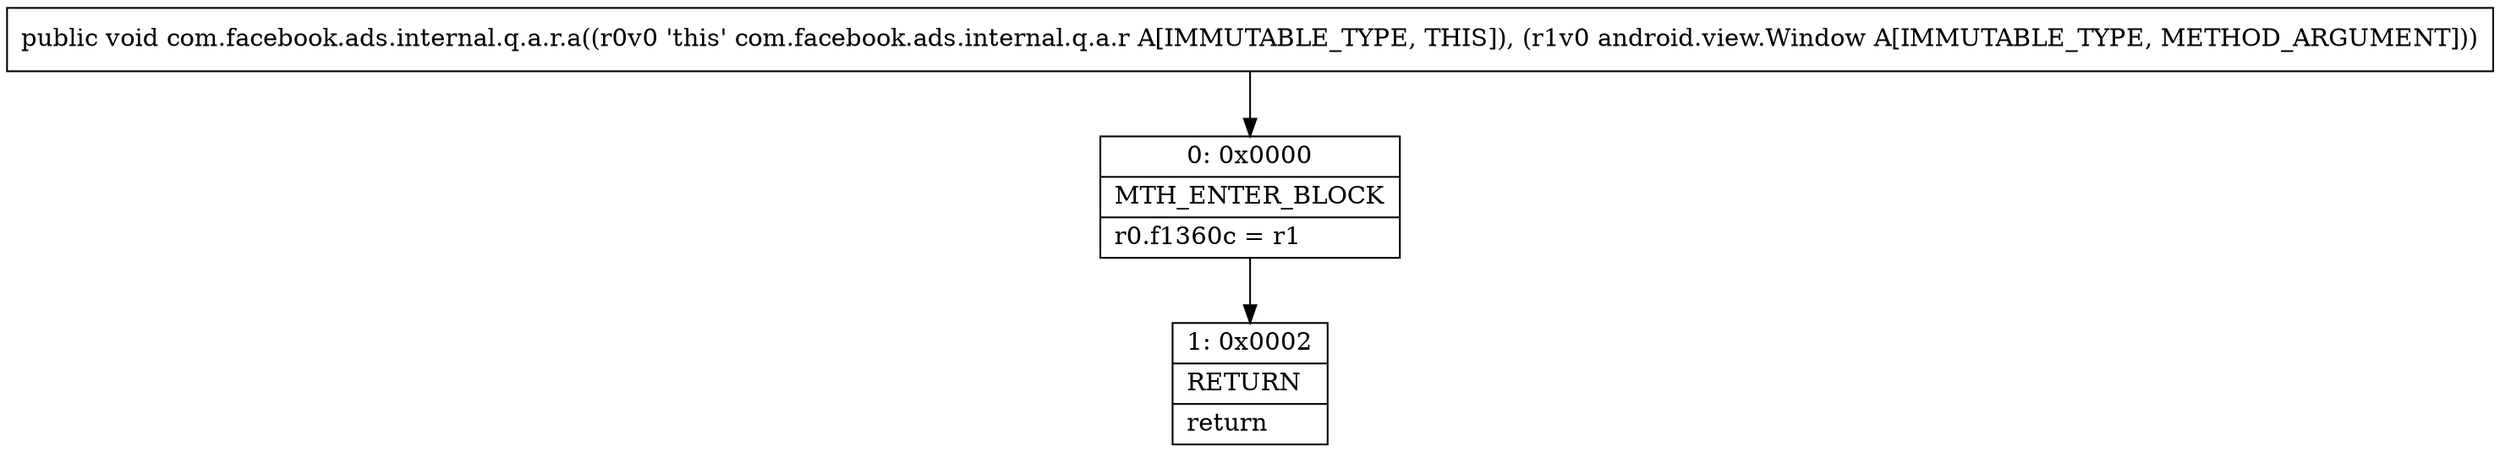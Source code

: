 digraph "CFG forcom.facebook.ads.internal.q.a.r.a(Landroid\/view\/Window;)V" {
Node_0 [shape=record,label="{0\:\ 0x0000|MTH_ENTER_BLOCK\l|r0.f1360c = r1\l}"];
Node_1 [shape=record,label="{1\:\ 0x0002|RETURN\l|return\l}"];
MethodNode[shape=record,label="{public void com.facebook.ads.internal.q.a.r.a((r0v0 'this' com.facebook.ads.internal.q.a.r A[IMMUTABLE_TYPE, THIS]), (r1v0 android.view.Window A[IMMUTABLE_TYPE, METHOD_ARGUMENT])) }"];
MethodNode -> Node_0;
Node_0 -> Node_1;
}

